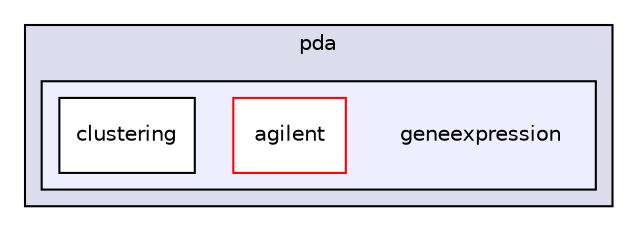 digraph "java/broad/pda/geneexpression" {
  compound=true
  node [ fontsize="10", fontname="Helvetica"];
  edge [ labelfontsize="10", labelfontname="Helvetica"];
  subgraph clusterdir_8530d4a580cb4d50cf384308e0640be3 {
    graph [ bgcolor="#ddddee", pencolor="black", label="pda" fontname="Helvetica", fontsize="10", URL="dir_8530d4a580cb4d50cf384308e0640be3.html"]
  subgraph clusterdir_27041ca1dfd1e0dcc00a80cd0109628e {
    graph [ bgcolor="#eeeeff", pencolor="black", label="" URL="dir_27041ca1dfd1e0dcc00a80cd0109628e.html"];
    dir_27041ca1dfd1e0dcc00a80cd0109628e [shape=plaintext label="geneexpression"];
    dir_f41cef3a2a07b14045e1ab3c3c685b01 [shape=box label="agilent" color="red" fillcolor="white" style="filled" URL="dir_f41cef3a2a07b14045e1ab3c3c685b01.html"];
    dir_cac4130ce1d503c5767663542879f242 [shape=box label="clustering" color="black" fillcolor="white" style="filled" URL="dir_cac4130ce1d503c5767663542879f242.html"];
  }
  }
}
